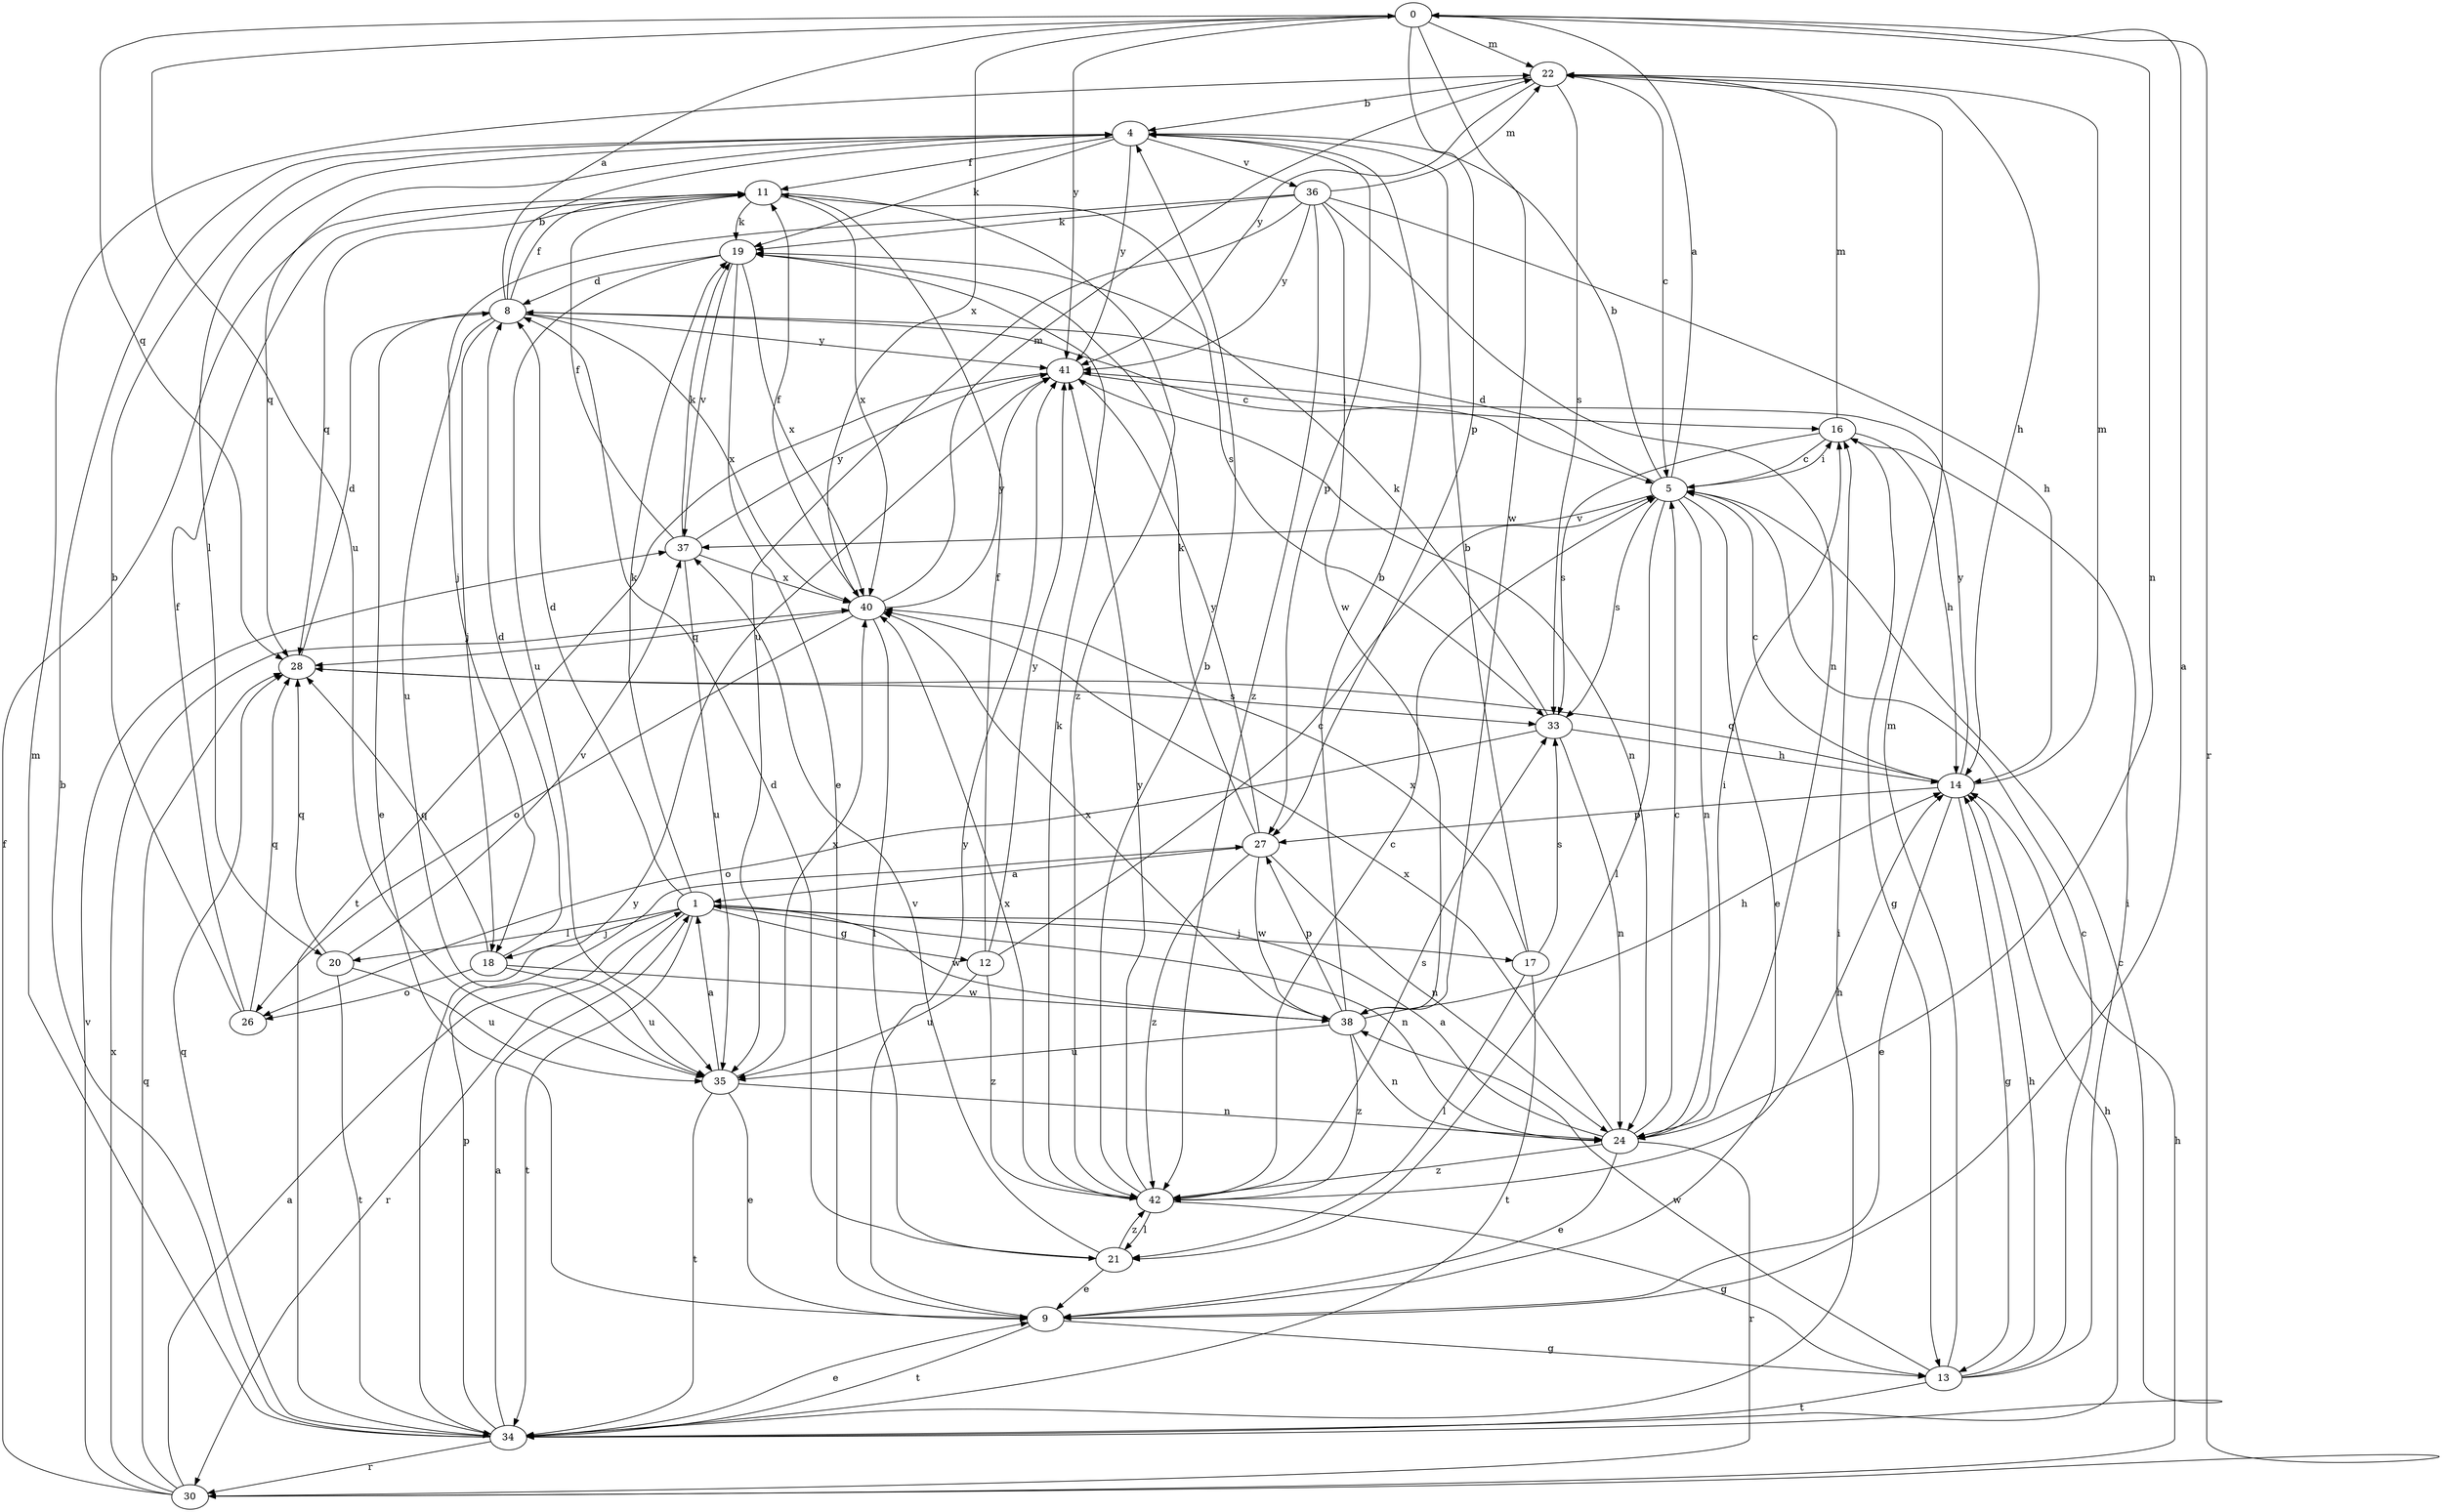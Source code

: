 strict digraph  {
0;
1;
4;
5;
8;
9;
11;
12;
13;
14;
16;
17;
18;
19;
20;
21;
22;
24;
26;
27;
28;
30;
33;
34;
35;
36;
37;
38;
40;
41;
42;
0 -> 22  [label=m];
0 -> 24  [label=n];
0 -> 27  [label=p];
0 -> 28  [label=q];
0 -> 30  [label=r];
0 -> 35  [label=u];
0 -> 38  [label=w];
0 -> 40  [label=x];
0 -> 41  [label=y];
1 -> 8  [label=d];
1 -> 12  [label=g];
1 -> 17  [label=j];
1 -> 18  [label=j];
1 -> 19  [label=k];
1 -> 20  [label=l];
1 -> 24  [label=n];
1 -> 30  [label=r];
1 -> 34  [label=t];
1 -> 38  [label=w];
4 -> 11  [label=f];
4 -> 19  [label=k];
4 -> 20  [label=l];
4 -> 27  [label=p];
4 -> 28  [label=q];
4 -> 36  [label=v];
4 -> 41  [label=y];
5 -> 0  [label=a];
5 -> 4  [label=b];
5 -> 8  [label=d];
5 -> 9  [label=e];
5 -> 16  [label=i];
5 -> 21  [label=l];
5 -> 24  [label=n];
5 -> 33  [label=s];
5 -> 37  [label=v];
8 -> 0  [label=a];
8 -> 4  [label=b];
8 -> 5  [label=c];
8 -> 9  [label=e];
8 -> 11  [label=f];
8 -> 18  [label=j];
8 -> 35  [label=u];
8 -> 40  [label=x];
8 -> 41  [label=y];
9 -> 0  [label=a];
9 -> 13  [label=g];
9 -> 34  [label=t];
9 -> 41  [label=y];
11 -> 19  [label=k];
11 -> 28  [label=q];
11 -> 33  [label=s];
11 -> 40  [label=x];
11 -> 42  [label=z];
12 -> 5  [label=c];
12 -> 11  [label=f];
12 -> 35  [label=u];
12 -> 41  [label=y];
12 -> 42  [label=z];
13 -> 5  [label=c];
13 -> 14  [label=h];
13 -> 16  [label=i];
13 -> 22  [label=m];
13 -> 34  [label=t];
13 -> 38  [label=w];
14 -> 5  [label=c];
14 -> 9  [label=e];
14 -> 13  [label=g];
14 -> 22  [label=m];
14 -> 27  [label=p];
14 -> 28  [label=q];
14 -> 41  [label=y];
16 -> 5  [label=c];
16 -> 13  [label=g];
16 -> 14  [label=h];
16 -> 22  [label=m];
16 -> 33  [label=s];
17 -> 4  [label=b];
17 -> 21  [label=l];
17 -> 33  [label=s];
17 -> 34  [label=t];
17 -> 40  [label=x];
18 -> 8  [label=d];
18 -> 26  [label=o];
18 -> 28  [label=q];
18 -> 35  [label=u];
18 -> 38  [label=w];
19 -> 8  [label=d];
19 -> 9  [label=e];
19 -> 35  [label=u];
19 -> 37  [label=v];
19 -> 40  [label=x];
20 -> 28  [label=q];
20 -> 34  [label=t];
20 -> 35  [label=u];
20 -> 37  [label=v];
21 -> 8  [label=d];
21 -> 9  [label=e];
21 -> 37  [label=v];
21 -> 42  [label=z];
22 -> 4  [label=b];
22 -> 5  [label=c];
22 -> 14  [label=h];
22 -> 33  [label=s];
22 -> 41  [label=y];
24 -> 1  [label=a];
24 -> 5  [label=c];
24 -> 9  [label=e];
24 -> 16  [label=i];
24 -> 30  [label=r];
24 -> 40  [label=x];
24 -> 42  [label=z];
26 -> 4  [label=b];
26 -> 11  [label=f];
26 -> 28  [label=q];
27 -> 1  [label=a];
27 -> 19  [label=k];
27 -> 24  [label=n];
27 -> 38  [label=w];
27 -> 41  [label=y];
27 -> 42  [label=z];
28 -> 8  [label=d];
28 -> 33  [label=s];
30 -> 1  [label=a];
30 -> 11  [label=f];
30 -> 14  [label=h];
30 -> 28  [label=q];
30 -> 37  [label=v];
30 -> 40  [label=x];
33 -> 14  [label=h];
33 -> 19  [label=k];
33 -> 24  [label=n];
33 -> 26  [label=o];
34 -> 1  [label=a];
34 -> 4  [label=b];
34 -> 5  [label=c];
34 -> 9  [label=e];
34 -> 14  [label=h];
34 -> 16  [label=i];
34 -> 22  [label=m];
34 -> 27  [label=p];
34 -> 28  [label=q];
34 -> 30  [label=r];
34 -> 41  [label=y];
35 -> 1  [label=a];
35 -> 9  [label=e];
35 -> 24  [label=n];
35 -> 34  [label=t];
35 -> 40  [label=x];
36 -> 14  [label=h];
36 -> 18  [label=j];
36 -> 19  [label=k];
36 -> 22  [label=m];
36 -> 24  [label=n];
36 -> 35  [label=u];
36 -> 38  [label=w];
36 -> 41  [label=y];
36 -> 42  [label=z];
37 -> 11  [label=f];
37 -> 19  [label=k];
37 -> 35  [label=u];
37 -> 40  [label=x];
37 -> 41  [label=y];
38 -> 4  [label=b];
38 -> 14  [label=h];
38 -> 24  [label=n];
38 -> 27  [label=p];
38 -> 35  [label=u];
38 -> 40  [label=x];
38 -> 42  [label=z];
40 -> 11  [label=f];
40 -> 21  [label=l];
40 -> 22  [label=m];
40 -> 26  [label=o];
40 -> 28  [label=q];
40 -> 41  [label=y];
41 -> 16  [label=i];
41 -> 24  [label=n];
41 -> 34  [label=t];
42 -> 4  [label=b];
42 -> 5  [label=c];
42 -> 13  [label=g];
42 -> 14  [label=h];
42 -> 19  [label=k];
42 -> 21  [label=l];
42 -> 33  [label=s];
42 -> 40  [label=x];
42 -> 41  [label=y];
}
